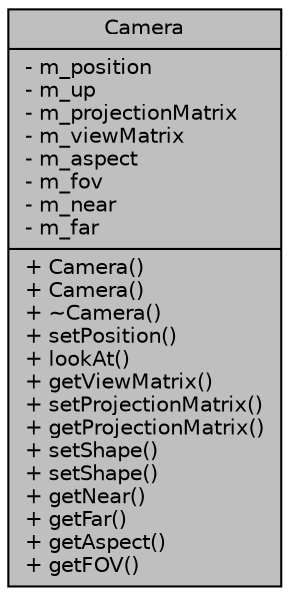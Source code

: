 digraph "Camera"
{
  edge [fontname="Helvetica",fontsize="10",labelfontname="Helvetica",labelfontsize="10"];
  node [fontname="Helvetica",fontsize="10",shape=record];
  Node1 [label="{Camera\n|- m_position\l- m_up\l- m_projectionMatrix\l- m_viewMatrix\l- m_aspect\l- m_fov\l- m_near\l- m_far\l|+ Camera()\l+ Camera()\l+ ~Camera()\l+ setPosition()\l+ lookAt()\l+ getViewMatrix()\l+ setProjectionMatrix()\l+ getProjectionMatrix()\l+ setShape()\l+ setShape()\l+ getNear()\l+ getFar()\l+ getAspect()\l+ getFOV()\l}",height=0.2,width=0.4,color="black", fillcolor="grey75", style="filled" fontcolor="black"];
}
